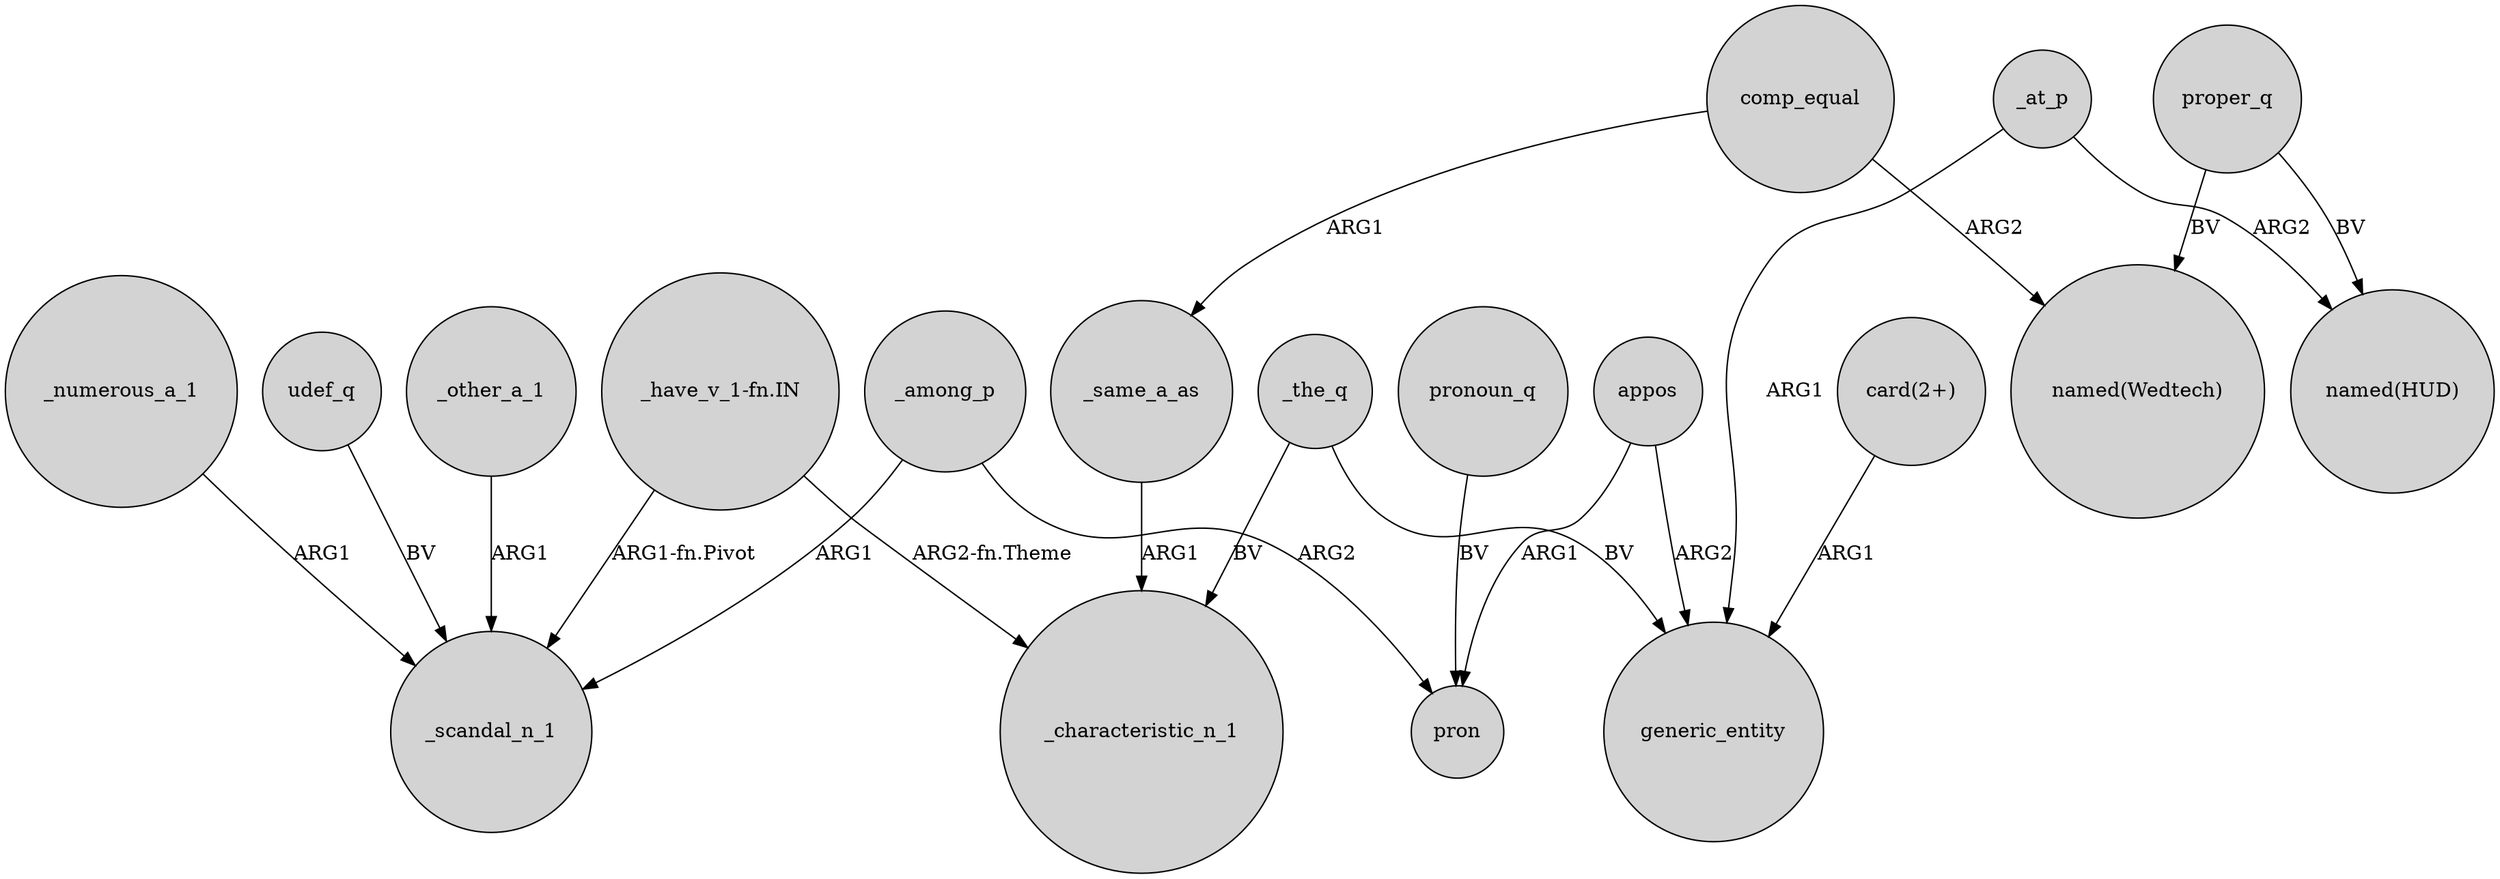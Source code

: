 digraph {
	node [shape=circle style=filled]
	_other_a_1 -> _scandal_n_1 [label=ARG1]
	_the_q -> generic_entity [label=BV]
	"_have_v_1-fn.IN" -> _scandal_n_1 [label="ARG1-fn.Pivot"]
	proper_q -> "named(HUD)" [label=BV]
	udef_q -> _scandal_n_1 [label=BV]
	appos -> generic_entity [label=ARG2]
	_same_a_as -> _characteristic_n_1 [label=ARG1]
	_at_p -> generic_entity [label=ARG1]
	_numerous_a_1 -> _scandal_n_1 [label=ARG1]
	pronoun_q -> pron [label=BV]
	comp_equal -> _same_a_as [label=ARG1]
	appos -> pron [label=ARG1]
	"card(2+)" -> generic_entity [label=ARG1]
	comp_equal -> "named(Wedtech)" [label=ARG2]
	_at_p -> "named(HUD)" [label=ARG2]
	"_have_v_1-fn.IN" -> _characteristic_n_1 [label="ARG2-fn.Theme"]
	_among_p -> pron [label=ARG2]
	_among_p -> _scandal_n_1 [label=ARG1]
	_the_q -> _characteristic_n_1 [label=BV]
	proper_q -> "named(Wedtech)" [label=BV]
}
